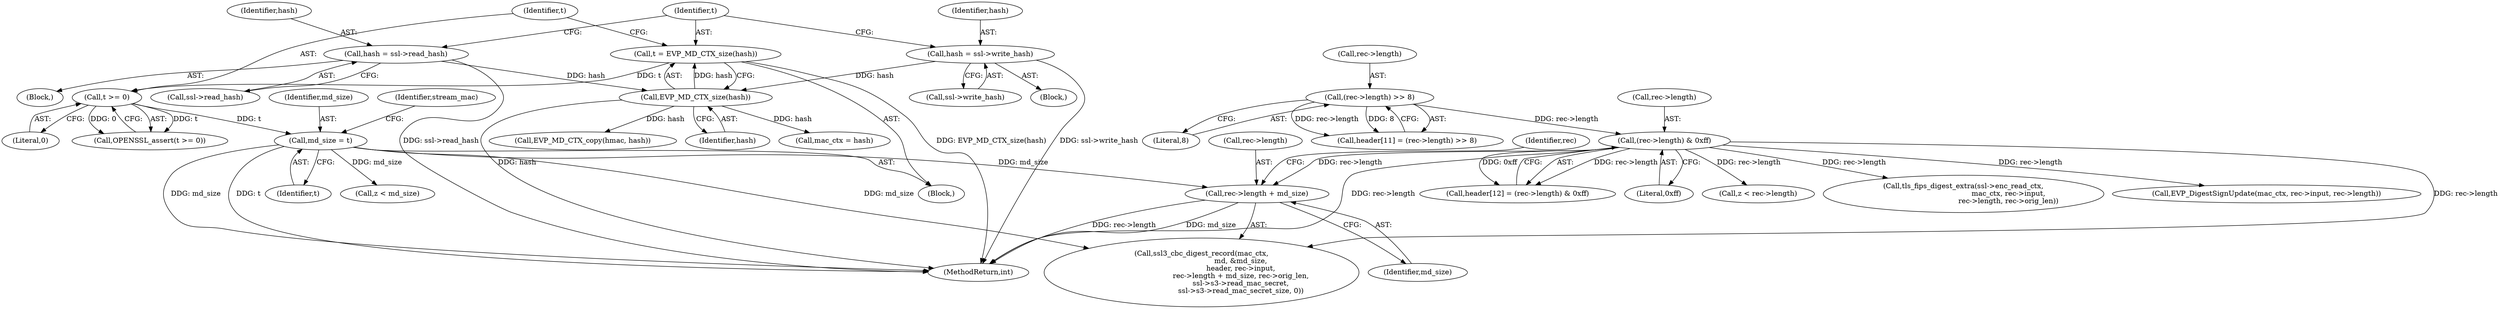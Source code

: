 digraph "0_openssl_4ad93618d26a3ea23d36ad5498ff4f59eff3a4d2_3@pointer" {
"1000314" [label="(Call,rec->length + md_size)"];
"1000280" [label="(Call,(rec->length) & 0xff)"];
"1000271" [label="(Call,(rec->length) >> 8)"];
"1000172" [label="(Call,md_size = t)"];
"1000169" [label="(Call,t >= 0)"];
"1000164" [label="(Call,t = EVP_MD_CTX_size(hash))"];
"1000166" [label="(Call,EVP_MD_CTX_size(hash))"];
"1000159" [label="(Call,hash = ssl->read_hash)"];
"1000145" [label="(Call,hash = ssl->write_hash)"];
"1000353" [label="(Call,EVP_DigestSignUpdate(mac_ctx, rec->input, rec->length))"];
"1000315" [label="(Call,rec->length)"];
"1000267" [label="(Call,header[11] = (rec->length) >> 8)"];
"1000284" [label="(Literal,0xff)"];
"1000275" [label="(Literal,8)"];
"1000167" [label="(Identifier,hash)"];
"1000145" [label="(Call,hash = ssl->write_hash)"];
"1000506" [label="(MethodReturn,int)"];
"1000173" [label="(Identifier,md_size)"];
"1000169" [label="(Call,t >= 0)"];
"1000168" [label="(Call,OPENSSL_assert(t >= 0))"];
"1000276" [label="(Call,header[12] = (rec->length) & 0xff)"];
"1000159" [label="(Call,hash = ssl->read_hash)"];
"1000137" [label="(Block,)"];
"1000151" [label="(Block,)"];
"1000172" [label="(Call,md_size = t)"];
"1000440" [label="(Call,z < rec->length)"];
"1000174" [label="(Identifier,t)"];
"1000272" [label="(Call,rec->length)"];
"1000320" [label="(Identifier,rec)"];
"1000171" [label="(Literal,0)"];
"1000318" [label="(Identifier,md_size)"];
"1000386" [label="(Call,tls_fips_digest_extra(ssl->enc_read_ctx,\n                                        mac_ctx, rec->input,\n                                        rec->length, rec->orig_len))"];
"1000160" [label="(Identifier,hash)"];
"1000176" [label="(Identifier,stream_mac)"];
"1000165" [label="(Identifier,t)"];
"1000166" [label="(Call,EVP_MD_CTX_size(hash))"];
"1000490" [label="(Call,z < md_size)"];
"1000271" [label="(Call,(rec->length) >> 8)"];
"1000192" [label="(Call,EVP_MD_CTX_copy(hmac, hash))"];
"1000305" [label="(Call,ssl3_cbc_digest_record(mac_ctx,\n                                   md, &md_size,\n                                   header, rec->input,\n                                   rec->length + md_size, rec->orig_len,\n                                   ssl->s3->read_mac_secret,\n                                   ssl->s3->read_mac_secret_size, 0))"];
"1000147" [label="(Call,ssl->write_hash)"];
"1000170" [label="(Identifier,t)"];
"1000164" [label="(Call,t = EVP_MD_CTX_size(hash))"];
"1000178" [label="(Call,mac_ctx = hash)"];
"1000146" [label="(Identifier,hash)"];
"1000314" [label="(Call,rec->length + md_size)"];
"1000108" [label="(Block,)"];
"1000161" [label="(Call,ssl->read_hash)"];
"1000281" [label="(Call,rec->length)"];
"1000280" [label="(Call,(rec->length) & 0xff)"];
"1000314" -> "1000305"  [label="AST: "];
"1000314" -> "1000318"  [label="CFG: "];
"1000315" -> "1000314"  [label="AST: "];
"1000318" -> "1000314"  [label="AST: "];
"1000320" -> "1000314"  [label="CFG: "];
"1000314" -> "1000506"  [label="DDG: rec->length"];
"1000314" -> "1000506"  [label="DDG: md_size"];
"1000280" -> "1000314"  [label="DDG: rec->length"];
"1000172" -> "1000314"  [label="DDG: md_size"];
"1000280" -> "1000276"  [label="AST: "];
"1000280" -> "1000284"  [label="CFG: "];
"1000281" -> "1000280"  [label="AST: "];
"1000284" -> "1000280"  [label="AST: "];
"1000276" -> "1000280"  [label="CFG: "];
"1000280" -> "1000506"  [label="DDG: rec->length"];
"1000280" -> "1000276"  [label="DDG: rec->length"];
"1000280" -> "1000276"  [label="DDG: 0xff"];
"1000271" -> "1000280"  [label="DDG: rec->length"];
"1000280" -> "1000305"  [label="DDG: rec->length"];
"1000280" -> "1000353"  [label="DDG: rec->length"];
"1000280" -> "1000386"  [label="DDG: rec->length"];
"1000280" -> "1000440"  [label="DDG: rec->length"];
"1000271" -> "1000267"  [label="AST: "];
"1000271" -> "1000275"  [label="CFG: "];
"1000272" -> "1000271"  [label="AST: "];
"1000275" -> "1000271"  [label="AST: "];
"1000267" -> "1000271"  [label="CFG: "];
"1000271" -> "1000267"  [label="DDG: rec->length"];
"1000271" -> "1000267"  [label="DDG: 8"];
"1000172" -> "1000108"  [label="AST: "];
"1000172" -> "1000174"  [label="CFG: "];
"1000173" -> "1000172"  [label="AST: "];
"1000174" -> "1000172"  [label="AST: "];
"1000176" -> "1000172"  [label="CFG: "];
"1000172" -> "1000506"  [label="DDG: md_size"];
"1000172" -> "1000506"  [label="DDG: t"];
"1000169" -> "1000172"  [label="DDG: t"];
"1000172" -> "1000305"  [label="DDG: md_size"];
"1000172" -> "1000490"  [label="DDG: md_size"];
"1000169" -> "1000168"  [label="AST: "];
"1000169" -> "1000171"  [label="CFG: "];
"1000170" -> "1000169"  [label="AST: "];
"1000171" -> "1000169"  [label="AST: "];
"1000168" -> "1000169"  [label="CFG: "];
"1000169" -> "1000168"  [label="DDG: t"];
"1000169" -> "1000168"  [label="DDG: 0"];
"1000164" -> "1000169"  [label="DDG: t"];
"1000164" -> "1000108"  [label="AST: "];
"1000164" -> "1000166"  [label="CFG: "];
"1000165" -> "1000164"  [label="AST: "];
"1000166" -> "1000164"  [label="AST: "];
"1000170" -> "1000164"  [label="CFG: "];
"1000164" -> "1000506"  [label="DDG: EVP_MD_CTX_size(hash)"];
"1000166" -> "1000164"  [label="DDG: hash"];
"1000166" -> "1000167"  [label="CFG: "];
"1000167" -> "1000166"  [label="AST: "];
"1000166" -> "1000506"  [label="DDG: hash"];
"1000159" -> "1000166"  [label="DDG: hash"];
"1000145" -> "1000166"  [label="DDG: hash"];
"1000166" -> "1000178"  [label="DDG: hash"];
"1000166" -> "1000192"  [label="DDG: hash"];
"1000159" -> "1000151"  [label="AST: "];
"1000159" -> "1000161"  [label="CFG: "];
"1000160" -> "1000159"  [label="AST: "];
"1000161" -> "1000159"  [label="AST: "];
"1000165" -> "1000159"  [label="CFG: "];
"1000159" -> "1000506"  [label="DDG: ssl->read_hash"];
"1000145" -> "1000137"  [label="AST: "];
"1000145" -> "1000147"  [label="CFG: "];
"1000146" -> "1000145"  [label="AST: "];
"1000147" -> "1000145"  [label="AST: "];
"1000165" -> "1000145"  [label="CFG: "];
"1000145" -> "1000506"  [label="DDG: ssl->write_hash"];
}
